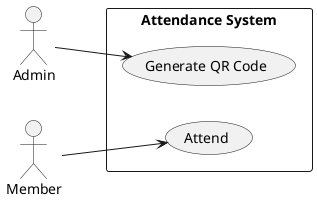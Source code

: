 @startuml AttendanceSubSystem

left to right direction

skinparam Monochrome true
skinparam Shadowing false
skinparam packageStyle rectangle

actor Admin
actor Member

rectangle "Attendance System" {
    Admin --> (Generate QR Code)
    Member --> (Attend)
}

@enduml